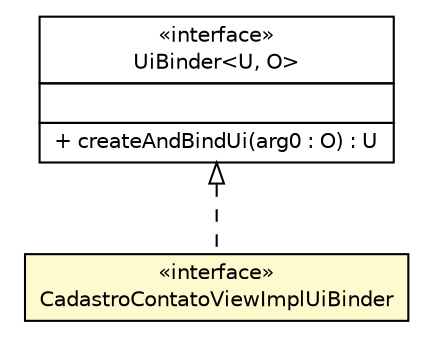 #!/usr/local/bin/dot
#
# Class diagram 
# Generated by UMLGraph version 5.1 (http://www.umlgraph.org/)
#

digraph G {
	edge [fontname="Helvetica",fontsize=10,labelfontname="Helvetica",labelfontsize=10];
	node [fontname="Helvetica",fontsize=10,shape=plaintext];
	nodesep=0.25;
	ranksep=0.5;
	// br.net.meditec.client.telas.contato.CadastroContatoViewImpl.CadastroContatoViewImplUiBinder
	c4550 [label=<<table title="br.net.meditec.client.telas.contato.CadastroContatoViewImpl.CadastroContatoViewImplUiBinder" border="0" cellborder="1" cellspacing="0" cellpadding="2" port="p" bgcolor="lemonChiffon" href="./CadastroContatoViewImpl.CadastroContatoViewImplUiBinder.html">
		<tr><td><table border="0" cellspacing="0" cellpadding="1">
<tr><td align="center" balign="center"> &#171;interface&#187; </td></tr>
<tr><td align="center" balign="center"> CadastroContatoViewImplUiBinder </td></tr>
		</table></td></tr>
		</table>>, fontname="Helvetica", fontcolor="black", fontsize=10.0];
	//br.net.meditec.client.telas.contato.CadastroContatoViewImpl.CadastroContatoViewImplUiBinder implements com.google.gwt.uibinder.client.UiBinder<U, O>
	c4586:p -> c4550:p [dir=back,arrowtail=empty,style=dashed];
	// com.google.gwt.uibinder.client.UiBinder<U, O>
	c4586 [label=<<table title="com.google.gwt.uibinder.client.UiBinder" border="0" cellborder="1" cellspacing="0" cellpadding="2" port="p" href="http://java.sun.com/j2se/1.4.2/docs/api/com/google/gwt/uibinder/client/UiBinder.html">
		<tr><td><table border="0" cellspacing="0" cellpadding="1">
<tr><td align="center" balign="center"> &#171;interface&#187; </td></tr>
<tr><td align="center" balign="center"> UiBinder&lt;U, O&gt; </td></tr>
		</table></td></tr>
		<tr><td><table border="0" cellspacing="0" cellpadding="1">
<tr><td align="left" balign="left">  </td></tr>
		</table></td></tr>
		<tr><td><table border="0" cellspacing="0" cellpadding="1">
<tr><td align="left" balign="left"> + createAndBindUi(arg0 : O) : U </td></tr>
		</table></td></tr>
		</table>>, fontname="Helvetica", fontcolor="black", fontsize=10.0];
}

